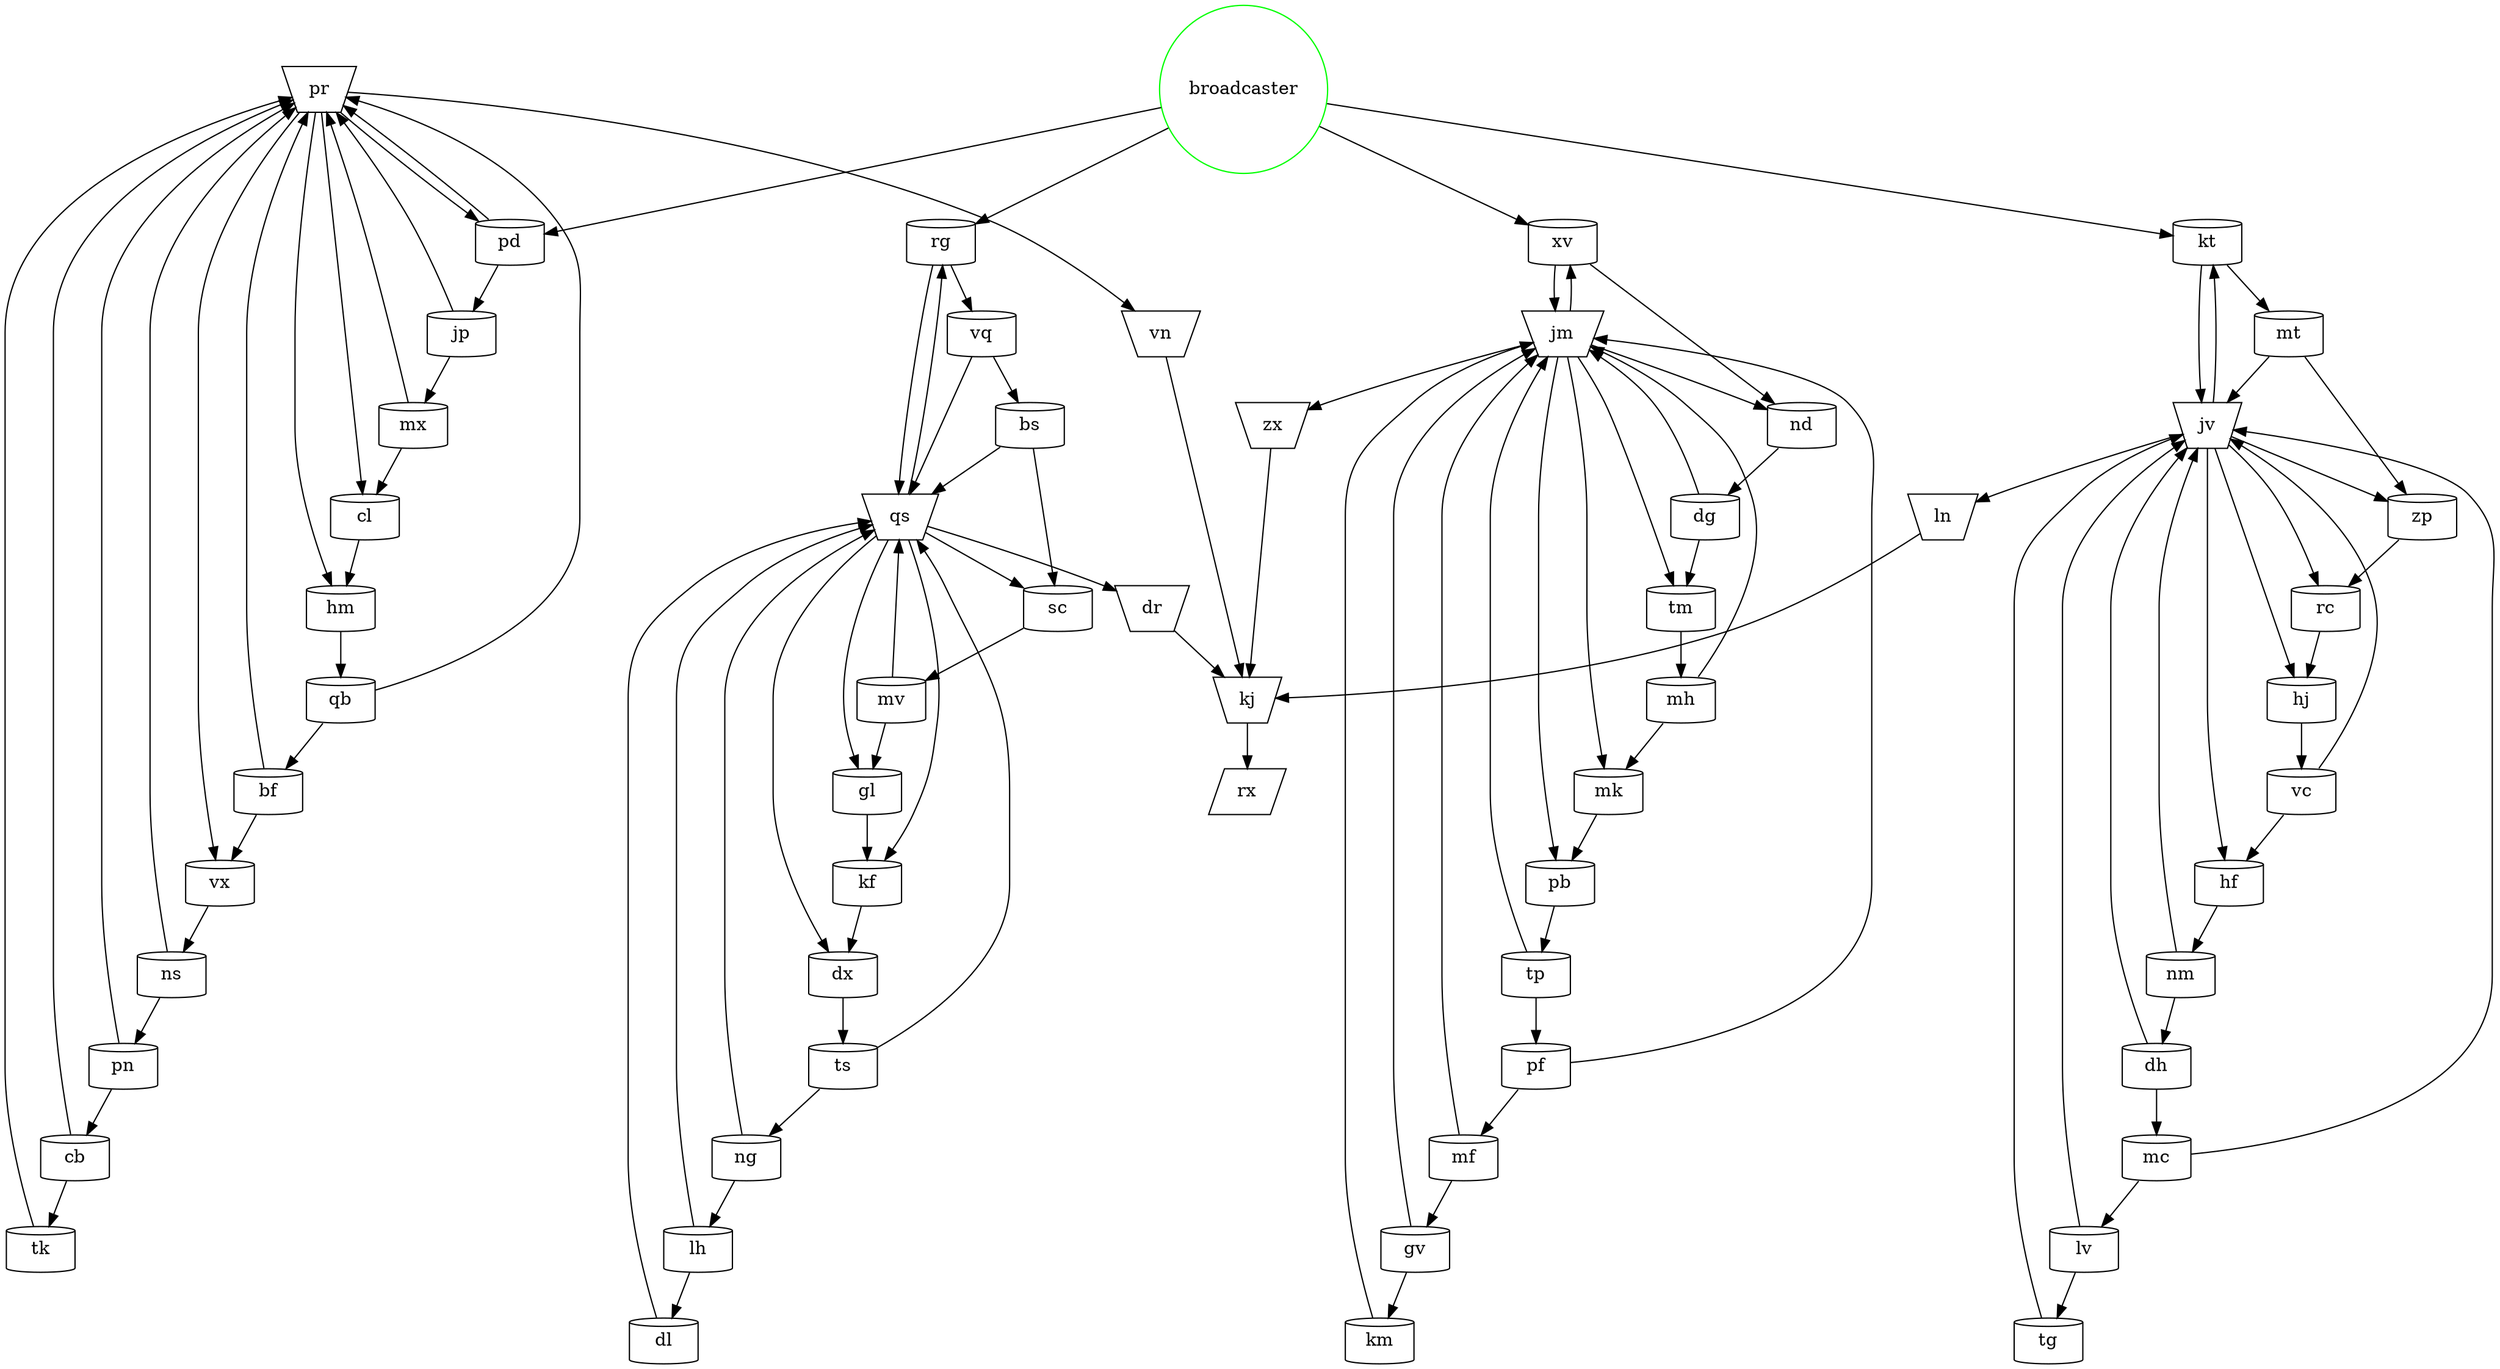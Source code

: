 digraph {
	pr [shape=invtrapezium]
	pr -> {pd vx vn cl hm}
	pd [shape=cylinder]
	pd -> {pr jp}
	vx [shape=cylinder]
	vx -> {ns}
	vn [shape=invtrapezium]
	vn -> {kj}
	cl [shape=cylinder]
	cl -> {hm}
	hm [shape=cylinder]
	hm -> {qb}
	qb [shape=cylinder]
	qb -> {bf pr}
	nm [shape=cylinder]
	nm -> {dh jv}
	dh [shape=cylinder]
	dh -> {jv mc}
	jv [shape=invtrapezium]
	jv -> {hj rc kt ln zp hf}
	lv [shape=cylinder]
	lv -> {jv tg}
	tg [shape=cylinder]
	tg -> {jv}
	dg [shape=cylinder]
	dg -> {tm jm}
	tm [shape=cylinder]
	tm -> {mh}
	jm [shape=invtrapezium]
	jm -> {pb tm zx mk xv nd}
	mt [shape=cylinder]
	mt -> {jv zp}
	zp [shape=cylinder]
	zp -> {rc}
	ln [shape=invtrapezium]
	ln -> {kj}
	kj [shape=invtrapezium]
	kj -> {rx}
	rx [shape=parallelogram, ordering=out]
	dr [shape=invtrapezium]
	dr -> {kj}
	dx [shape=cylinder]
	dx -> {ts}
	ts [shape=cylinder]
	ts -> {ng qs}
	qs [shape=invtrapezium]
	qs -> {kf dr sc rg gl dx}
	kf [shape=cylinder]
	kf -> {dx}
	sc [shape=cylinder]
	sc -> {mv}
	rg [shape=cylinder]
	rg -> {qs vq}
	gl [shape=cylinder]
	gl -> {kf}
	mc [shape=cylinder]
	mc -> {jv lv}
	vq [shape=cylinder]
	vq -> {bs qs}
	kt [shape=cylinder]
	kt -> {jv mt}
	lh [shape=cylinder]
	lh -> {qs dl}
	dl [shape=cylinder]
	dl -> {qs}
	tp [shape=cylinder]
	tp -> {pf jm}
	pf [shape=cylinder]
	pf -> {mf jm}
	bf [shape=cylinder]
	bf -> {vx pr}
	mv [shape=cylinder]
	mv -> {qs gl}
	ng [shape=cylinder]
	ng -> {qs lh}
	gv [shape=cylinder]
	gv -> {jm km}
	km [shape=cylinder]
	km -> {jm}
	nd [shape=cylinder]
	nd -> {dg}
	ns [shape=cylinder]
	ns -> {pr pn}
	pn [shape=cylinder]
	pn -> {pr cb}
	jp [shape=cylinder]
	jp -> {mx pr}
	xv [shape=cylinder]
	xv -> {nd jm}
	hf [shape=cylinder]
	hf -> {nm}
	bs [shape=cylinder]
	bs -> {sc qs}
	hj [shape=cylinder]
	hj -> {vc}
	rc [shape=cylinder]
	rc -> {hj}
	mx [shape=cylinder]
	mx -> {cl pr}
	mf [shape=cylinder]
	mf -> {gv jm}
	zx [shape=invtrapezium]
	zx -> {kj}
	tk [shape=cylinder]
	tk -> {pr}
	cb [shape=cylinder]
	cb -> {pr tk}
	pb [shape=cylinder]
	pb -> {tp}
	broadcaster [color=green, shape=circle, ordering=in]
	broadcaster -> {kt pd xv rg}
	mk [shape=cylinder]
	mk -> {pb}
	vc [shape=cylinder]
	vc -> {jv hf}
	mh [shape=cylinder]
	mh -> {mk jm}
}
